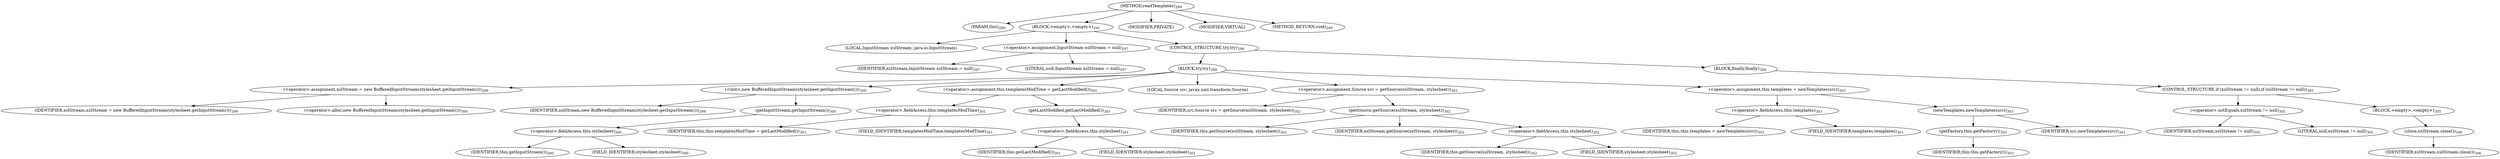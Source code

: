 digraph "readTemplates" {  
"530" [label = <(METHOD,readTemplates)<SUB>289</SUB>> ]
"35" [label = <(PARAM,this)<SUB>289</SUB>> ]
"531" [label = <(BLOCK,&lt;empty&gt;,&lt;empty&gt;)<SUB>291</SUB>> ]
"33" [label = <(LOCAL,InputStream xslStream: java.io.InputStream)> ]
"532" [label = <(&lt;operator&gt;.assignment,InputStream xslStream = null)<SUB>297</SUB>> ]
"533" [label = <(IDENTIFIER,xslStream,InputStream xslStream = null)<SUB>297</SUB>> ]
"534" [label = <(LITERAL,null,InputStream xslStream = null)<SUB>297</SUB>> ]
"535" [label = <(CONTROL_STRUCTURE,try,try)<SUB>298</SUB>> ]
"536" [label = <(BLOCK,try,try)<SUB>298</SUB>> ]
"537" [label = <(&lt;operator&gt;.assignment,xslStream = new BufferedInputStream(stylesheet.getInputStream()))<SUB>299</SUB>> ]
"538" [label = <(IDENTIFIER,xslStream,xslStream = new BufferedInputStream(stylesheet.getInputStream()))<SUB>299</SUB>> ]
"539" [label = <(&lt;operator&gt;.alloc,new BufferedInputStream(stylesheet.getInputStream()))<SUB>300</SUB>> ]
"540" [label = <(&lt;init&gt;,new BufferedInputStream(stylesheet.getInputStream()))<SUB>300</SUB>> ]
"32" [label = <(IDENTIFIER,xslStream,new BufferedInputStream(stylesheet.getInputStream()))<SUB>299</SUB>> ]
"541" [label = <(getInputStream,getInputStream())<SUB>300</SUB>> ]
"542" [label = <(&lt;operator&gt;.fieldAccess,this.stylesheet)<SUB>300</SUB>> ]
"543" [label = <(IDENTIFIER,this,getInputStream())<SUB>300</SUB>> ]
"544" [label = <(FIELD_IDENTIFIER,stylesheet,stylesheet)<SUB>300</SUB>> ]
"545" [label = <(&lt;operator&gt;.assignment,this.templatesModTime = getLastModified())<SUB>301</SUB>> ]
"546" [label = <(&lt;operator&gt;.fieldAccess,this.templatesModTime)<SUB>301</SUB>> ]
"547" [label = <(IDENTIFIER,this,this.templatesModTime = getLastModified())<SUB>301</SUB>> ]
"548" [label = <(FIELD_IDENTIFIER,templatesModTime,templatesModTime)<SUB>301</SUB>> ]
"549" [label = <(getLastModified,getLastModified())<SUB>301</SUB>> ]
"550" [label = <(&lt;operator&gt;.fieldAccess,this.stylesheet)<SUB>301</SUB>> ]
"551" [label = <(IDENTIFIER,this,getLastModified())<SUB>301</SUB>> ]
"552" [label = <(FIELD_IDENTIFIER,stylesheet,stylesheet)<SUB>301</SUB>> ]
"553" [label = <(LOCAL,Source src: javax.xml.transform.Source)> ]
"554" [label = <(&lt;operator&gt;.assignment,Source src = getSource(xslStream, stylesheet))<SUB>302</SUB>> ]
"555" [label = <(IDENTIFIER,src,Source src = getSource(xslStream, stylesheet))<SUB>302</SUB>> ]
"556" [label = <(getSource,getSource(xslStream, stylesheet))<SUB>302</SUB>> ]
"34" [label = <(IDENTIFIER,this,getSource(xslStream, stylesheet))<SUB>302</SUB>> ]
"557" [label = <(IDENTIFIER,xslStream,getSource(xslStream, stylesheet))<SUB>302</SUB>> ]
"558" [label = <(&lt;operator&gt;.fieldAccess,this.stylesheet)<SUB>302</SUB>> ]
"559" [label = <(IDENTIFIER,this,getSource(xslStream, stylesheet))<SUB>302</SUB>> ]
"560" [label = <(FIELD_IDENTIFIER,stylesheet,stylesheet)<SUB>302</SUB>> ]
"561" [label = <(&lt;operator&gt;.assignment,this.templates = newTemplates(src))<SUB>303</SUB>> ]
"562" [label = <(&lt;operator&gt;.fieldAccess,this.templates)<SUB>303</SUB>> ]
"563" [label = <(IDENTIFIER,this,this.templates = newTemplates(src))<SUB>303</SUB>> ]
"564" [label = <(FIELD_IDENTIFIER,templates,templates)<SUB>303</SUB>> ]
"565" [label = <(newTemplates,newTemplates(src))<SUB>303</SUB>> ]
"566" [label = <(getFactory,this.getFactory())<SUB>303</SUB>> ]
"36" [label = <(IDENTIFIER,this,this.getFactory())<SUB>303</SUB>> ]
"567" [label = <(IDENTIFIER,src,newTemplates(src))<SUB>303</SUB>> ]
"568" [label = <(BLOCK,finally,finally)<SUB>304</SUB>> ]
"569" [label = <(CONTROL_STRUCTURE,if (xslStream != null),if (xslStream != null))<SUB>305</SUB>> ]
"570" [label = <(&lt;operator&gt;.notEquals,xslStream != null)<SUB>305</SUB>> ]
"571" [label = <(IDENTIFIER,xslStream,xslStream != null)<SUB>305</SUB>> ]
"572" [label = <(LITERAL,null,xslStream != null)<SUB>305</SUB>> ]
"573" [label = <(BLOCK,&lt;empty&gt;,&lt;empty&gt;)<SUB>305</SUB>> ]
"574" [label = <(close,xslStream.close())<SUB>306</SUB>> ]
"575" [label = <(IDENTIFIER,xslStream,xslStream.close())<SUB>306</SUB>> ]
"576" [label = <(MODIFIER,PRIVATE)> ]
"577" [label = <(MODIFIER,VIRTUAL)> ]
"578" [label = <(METHOD_RETURN,void)<SUB>289</SUB>> ]
  "530" -> "35" 
  "530" -> "531" 
  "530" -> "576" 
  "530" -> "577" 
  "530" -> "578" 
  "531" -> "33" 
  "531" -> "532" 
  "531" -> "535" 
  "532" -> "533" 
  "532" -> "534" 
  "535" -> "536" 
  "535" -> "568" 
  "536" -> "537" 
  "536" -> "540" 
  "536" -> "545" 
  "536" -> "553" 
  "536" -> "554" 
  "536" -> "561" 
  "537" -> "538" 
  "537" -> "539" 
  "540" -> "32" 
  "540" -> "541" 
  "541" -> "542" 
  "542" -> "543" 
  "542" -> "544" 
  "545" -> "546" 
  "545" -> "549" 
  "546" -> "547" 
  "546" -> "548" 
  "549" -> "550" 
  "550" -> "551" 
  "550" -> "552" 
  "554" -> "555" 
  "554" -> "556" 
  "556" -> "34" 
  "556" -> "557" 
  "556" -> "558" 
  "558" -> "559" 
  "558" -> "560" 
  "561" -> "562" 
  "561" -> "565" 
  "562" -> "563" 
  "562" -> "564" 
  "565" -> "566" 
  "565" -> "567" 
  "566" -> "36" 
  "568" -> "569" 
  "569" -> "570" 
  "569" -> "573" 
  "570" -> "571" 
  "570" -> "572" 
  "573" -> "574" 
  "574" -> "575" 
}
